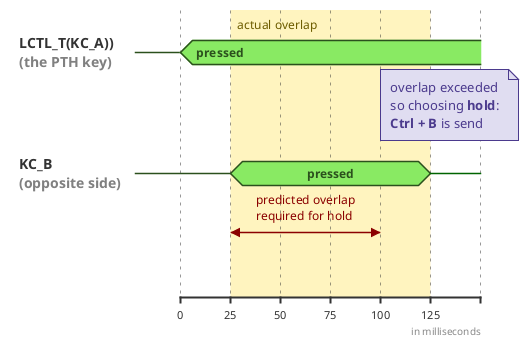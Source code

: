 @startuml
!procedure new_highlight($from, $to, $text)
highlight $from to $to #ffd70040;line:transparent : <color:#6d5c00>$text
!endprocedure

!procedure is_down($name)
$name is pressed #89ea63;line:2b501d
!endprocedure

!procedure is_up($name)
$name is {-}
!endprocedure

!procedure new_concise($text, $name)
concise "$text" as $name
$name has "<color:#2b501d>pressed" as pressed
is_up($name)
!endprocedure

!theme toy

skinparam defaultFontName "JetBrains Mono NL"
skinparam Padding 4
skinparam NoteBackgroundColor #e0ddf1
skinparam NoteBorderColor #4b3a8d
skinparam NoteFontColor #4b3a8d
skinparam NoteFontStyle normal

<style>
document {
   BackgroundColor transparent
}

footer {
    HorizontalAlignment right
}
</style>

mode compact

new_concise("LCTL_T(KC_A))\n<color:grey>(the PTH key)</color>", X)
new_concise("KC_B\n<color:grey>(opposite side)</color>", B)

concise "<color:transparent>" as FAKE

FAKE is "" #transparent;line:transparent

@0
FAKE is {hidden}
is_down(X)

@25
is_down(B)

@50
@75

@100
note bottom of X
overlap exceeded
so choosing **hold**:
**Ctrl + B** is send
end note

@125
is_up(B)


new_highlight(25, 125, "actual overlap")
footer "in milliseconds"

@25 <-> @100 : \npredicted overlap\nrequired for hold

@enduml
